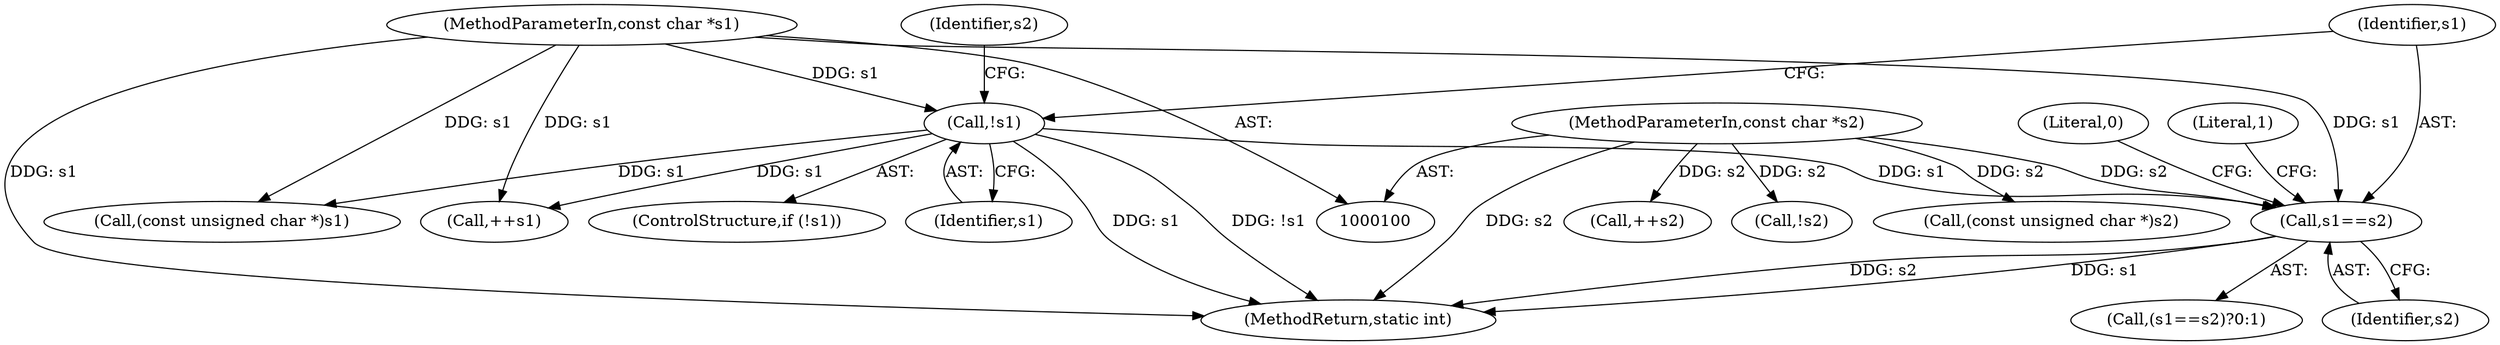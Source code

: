 digraph "0_iperf_91f2fa59e8ed80dfbf400add0164ee0e508e412a_31@pointer" {
"1000109" [label="(Call,s1==s2)"];
"1000105" [label="(Call,!s1)"];
"1000101" [label="(MethodParameterIn,const char *s1)"];
"1000102" [label="(MethodParameterIn,const char *s2)"];
"1000108" [label="(Call,(s1==s2)?0:1)"];
"1000116" [label="(Identifier,s2)"];
"1000104" [label="(ControlStructure,if (!s1))"];
"1000105" [label="(Call,!s1)"];
"1000112" [label="(Literal,0)"];
"1000101" [label="(MethodParameterIn,const char *s1)"];
"1000115" [label="(Call,!s2)"];
"1000111" [label="(Identifier,s2)"];
"1000110" [label="(Identifier,s1)"];
"1000109" [label="(Call,s1==s2)"];
"1000148" [label="(Call,(const unsigned char *)s2)"];
"1000106" [label="(Identifier,s1)"];
"1000102" [label="(MethodParameterIn,const char *s2)"];
"1000113" [label="(Literal,1)"];
"1000128" [label="(Call,++s1)"];
"1000151" [label="(MethodReturn,static int)"];
"1000130" [label="(Call,++s2)"];
"1000143" [label="(Call,(const unsigned char *)s1)"];
"1000109" -> "1000108"  [label="AST: "];
"1000109" -> "1000111"  [label="CFG: "];
"1000110" -> "1000109"  [label="AST: "];
"1000111" -> "1000109"  [label="AST: "];
"1000112" -> "1000109"  [label="CFG: "];
"1000113" -> "1000109"  [label="CFG: "];
"1000109" -> "1000151"  [label="DDG: s1"];
"1000109" -> "1000151"  [label="DDG: s2"];
"1000105" -> "1000109"  [label="DDG: s1"];
"1000101" -> "1000109"  [label="DDG: s1"];
"1000102" -> "1000109"  [label="DDG: s2"];
"1000105" -> "1000104"  [label="AST: "];
"1000105" -> "1000106"  [label="CFG: "];
"1000106" -> "1000105"  [label="AST: "];
"1000110" -> "1000105"  [label="CFG: "];
"1000116" -> "1000105"  [label="CFG: "];
"1000105" -> "1000151"  [label="DDG: !s1"];
"1000105" -> "1000151"  [label="DDG: s1"];
"1000101" -> "1000105"  [label="DDG: s1"];
"1000105" -> "1000128"  [label="DDG: s1"];
"1000105" -> "1000143"  [label="DDG: s1"];
"1000101" -> "1000100"  [label="AST: "];
"1000101" -> "1000151"  [label="DDG: s1"];
"1000101" -> "1000128"  [label="DDG: s1"];
"1000101" -> "1000143"  [label="DDG: s1"];
"1000102" -> "1000100"  [label="AST: "];
"1000102" -> "1000151"  [label="DDG: s2"];
"1000102" -> "1000115"  [label="DDG: s2"];
"1000102" -> "1000130"  [label="DDG: s2"];
"1000102" -> "1000148"  [label="DDG: s2"];
}
